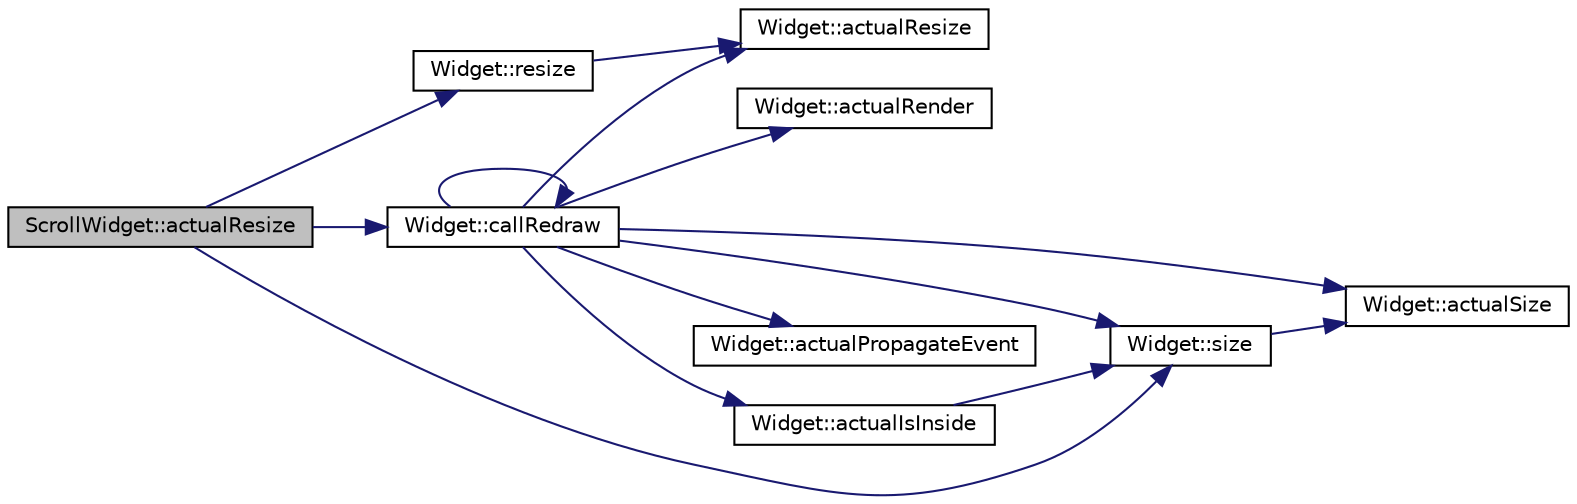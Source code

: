 digraph "ScrollWidget::actualResize"
{
 // INTERACTIVE_SVG=YES
  edge [fontname="Helvetica",fontsize="10",labelfontname="Helvetica",labelfontsize="10"];
  node [fontname="Helvetica",fontsize="10",shape=record];
  rankdir="LR";
  Node38 [label="ScrollWidget::actualResize",height=0.2,width=0.4,color="black", fillcolor="grey75", style="filled", fontcolor="black"];
  Node38 -> Node39 [color="midnightblue",fontsize="10",style="solid",fontname="Helvetica"];
  Node39 [label="Widget::callRedraw",height=0.2,width=0.4,color="black", fillcolor="white", style="filled",URL="$class_widget.html#a210d4c8e3ea02cb777c6e3ad7fdc22b3"];
  Node39 -> Node39 [color="midnightblue",fontsize="10",style="solid",fontname="Helvetica"];
  Node39 -> Node40 [color="midnightblue",fontsize="10",style="solid",fontname="Helvetica"];
  Node40 [label="Widget::actualRender",height=0.2,width=0.4,color="black", fillcolor="white", style="filled",URL="$class_widget.html#a5ff4883144670b8c93b41e440e3d4446"];
  Node39 -> Node41 [color="midnightblue",fontsize="10",style="solid",fontname="Helvetica"];
  Node41 [label="Widget::actualResize",height=0.2,width=0.4,color="black", fillcolor="white", style="filled",URL="$class_widget.html#a1a3ac9ff4f7c19c19a9886219b6dda2e"];
  Node39 -> Node42 [color="midnightblue",fontsize="10",style="solid",fontname="Helvetica"];
  Node42 [label="Widget::size",height=0.2,width=0.4,color="black", fillcolor="white", style="filled",URL="$class_widget.html#aea985c025ef9b1210d0e3ab7d9c075ea"];
  Node42 -> Node43 [color="midnightblue",fontsize="10",style="solid",fontname="Helvetica"];
  Node43 [label="Widget::actualSize",height=0.2,width=0.4,color="black", fillcolor="white", style="filled",URL="$class_widget.html#aa6225b5a14e5861cc2cd98c737841854"];
  Node39 -> Node43 [color="midnightblue",fontsize="10",style="solid",fontname="Helvetica"];
  Node39 -> Node44 [color="midnightblue",fontsize="10",style="solid",fontname="Helvetica"];
  Node44 [label="Widget::actualPropagateEvent",height=0.2,width=0.4,color="black", fillcolor="white", style="filled",URL="$class_widget.html#a92906f698fd94c2f777e46c1480967fc"];
  Node39 -> Node45 [color="midnightblue",fontsize="10",style="solid",fontname="Helvetica"];
  Node45 [label="Widget::actualIsInside",height=0.2,width=0.4,color="black", fillcolor="white", style="filled",URL="$class_widget.html#af5851078b2f0c2f14a9bf377e535340f"];
  Node45 -> Node42 [color="midnightblue",fontsize="10",style="solid",fontname="Helvetica"];
  Node38 -> Node46 [color="midnightblue",fontsize="10",style="solid",fontname="Helvetica"];
  Node46 [label="Widget::resize",height=0.2,width=0.4,color="black", fillcolor="white", style="filled",URL="$class_widget.html#a0809c3a396f9d1cedb1446d7b0750ef2"];
  Node46 -> Node41 [color="midnightblue",fontsize="10",style="solid",fontname="Helvetica"];
  Node38 -> Node42 [color="midnightblue",fontsize="10",style="solid",fontname="Helvetica"];
}
